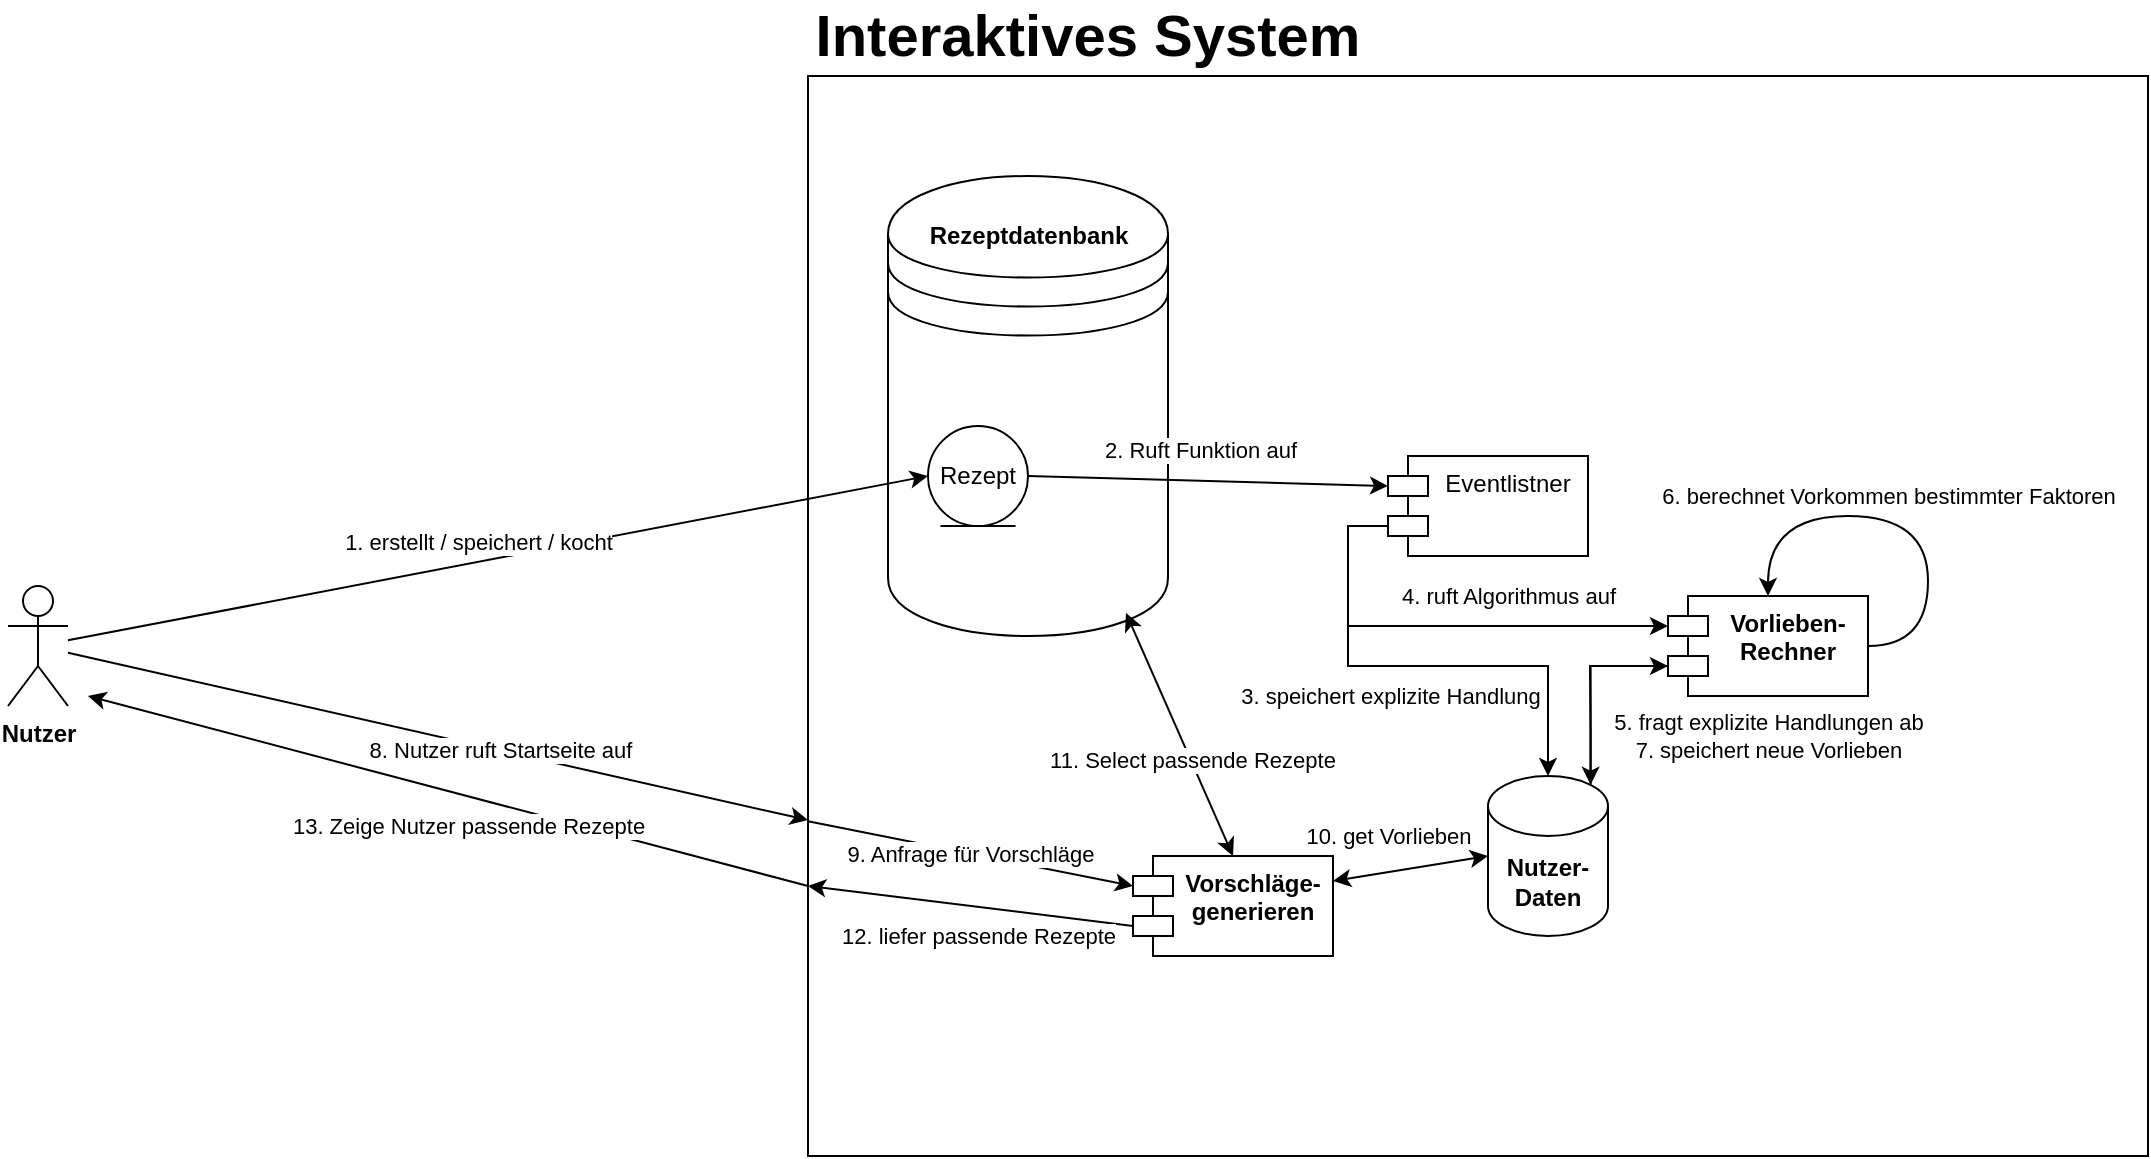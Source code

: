 <mxfile version="13.10.2" type="github">
  <diagram id="KzExXDa9j_CslRWxPjg3" name="Page-1">
    <mxGraphModel dx="2831" dy="1345" grid="1" gridSize="10" guides="1" tooltips="1" connect="1" arrows="1" fold="1" page="0" pageScale="1" pageWidth="827" pageHeight="1169" math="0" shadow="0">
      <root>
        <mxCell id="0" />
        <mxCell id="1" parent="0" />
        <mxCell id="IZYluF1lrNxQetc7Ovq5-36" style="edgeStyle=none;rounded=0;orthogonalLoop=1;jettySize=auto;html=1;exitX=0;exitY=0.75;exitDx=0;exitDy=0;startArrow=none;startFill=0;endArrow=classic;endFill=1;" edge="1" parent="1" source="IZYluF1lrNxQetc7Ovq5-25">
          <mxGeometry relative="1" as="geometry">
            <mxPoint x="-320" y="340" as="targetPoint" />
          </mxGeometry>
        </mxCell>
        <mxCell id="IZYluF1lrNxQetc7Ovq5-37" value="13. Zeige Nutzer passende Rezepte" style="edgeLabel;html=1;align=center;verticalAlign=middle;resizable=0;points=[];" vertex="1" connectable="0" parent="IZYluF1lrNxQetc7Ovq5-36">
          <mxGeometry x="-0.36" relative="1" as="geometry">
            <mxPoint x="-55.08" as="offset" />
          </mxGeometry>
        </mxCell>
        <mxCell id="IZYluF1lrNxQetc7Ovq5-25" value="" style="rounded=0;whiteSpace=wrap;html=1;" vertex="1" parent="1">
          <mxGeometry x="40" y="30" width="670" height="540" as="geometry" />
        </mxCell>
        <mxCell id="IZYluF1lrNxQetc7Ovq5-7" value="" style="shape=datastore;whiteSpace=wrap;html=1;" vertex="1" parent="1">
          <mxGeometry x="80" y="80" width="140" height="230" as="geometry" />
        </mxCell>
        <mxCell id="IZYluF1lrNxQetc7Ovq5-2" style="rounded=0;orthogonalLoop=1;jettySize=auto;html=1;entryX=0;entryY=0.5;entryDx=0;entryDy=0;" edge="1" parent="1" source="IZYluF1lrNxQetc7Ovq5-1" target="IZYluF1lrNxQetc7Ovq5-3">
          <mxGeometry relative="1" as="geometry">
            <mxPoint x="60" y="230" as="targetPoint" />
          </mxGeometry>
        </mxCell>
        <mxCell id="IZYluF1lrNxQetc7Ovq5-6" value="1. erstellt / speichert / kocht" style="edgeLabel;html=1;align=center;verticalAlign=middle;resizable=0;points=[];" vertex="1" connectable="0" parent="IZYluF1lrNxQetc7Ovq5-2">
          <mxGeometry x="-0.047" y="1" relative="1" as="geometry">
            <mxPoint y="-9" as="offset" />
          </mxGeometry>
        </mxCell>
        <mxCell id="IZYluF1lrNxQetc7Ovq5-1" value="Nutzer" style="shape=umlActor;verticalLabelPosition=bottom;verticalAlign=top;html=1;outlineConnect=0;fontStyle=1" vertex="1" parent="1">
          <mxGeometry x="-360" y="285" width="30" height="60" as="geometry" />
        </mxCell>
        <mxCell id="IZYluF1lrNxQetc7Ovq5-8" style="rounded=0;orthogonalLoop=1;jettySize=auto;html=1;exitX=1;exitY=0.5;exitDx=0;exitDy=0;entryX=0;entryY=0;entryDx=0;entryDy=15;entryPerimeter=0;" edge="1" parent="1" source="IZYluF1lrNxQetc7Ovq5-3" target="IZYluF1lrNxQetc7Ovq5-9">
          <mxGeometry relative="1" as="geometry">
            <mxPoint x="420" y="230.138" as="targetPoint" />
          </mxGeometry>
        </mxCell>
        <mxCell id="IZYluF1lrNxQetc7Ovq5-10" value="2. Ruft Funktion auf" style="edgeLabel;html=1;align=center;verticalAlign=middle;resizable=0;points=[];" vertex="1" connectable="0" parent="IZYluF1lrNxQetc7Ovq5-8">
          <mxGeometry x="-0.216" y="-1" relative="1" as="geometry">
            <mxPoint x="15.52" y="-16" as="offset" />
          </mxGeometry>
        </mxCell>
        <mxCell id="IZYluF1lrNxQetc7Ovq5-3" value="Rezept" style="ellipse;shape=umlEntity;whiteSpace=wrap;html=1;" vertex="1" parent="1">
          <mxGeometry x="100" y="205" width="50" height="50" as="geometry" />
        </mxCell>
        <mxCell id="IZYluF1lrNxQetc7Ovq5-11" style="edgeStyle=orthogonalEdgeStyle;rounded=0;orthogonalLoop=1;jettySize=auto;html=1;exitX=0;exitY=0;exitDx=0;exitDy=35;exitPerimeter=0;entryX=0.5;entryY=0;entryDx=0;entryDy=0;entryPerimeter=0;" edge="1" parent="1" source="IZYluF1lrNxQetc7Ovq5-9" target="IZYluF1lrNxQetc7Ovq5-13">
          <mxGeometry relative="1" as="geometry">
            <mxPoint x="400" y="320" as="targetPoint" />
          </mxGeometry>
        </mxCell>
        <mxCell id="IZYluF1lrNxQetc7Ovq5-15" style="edgeStyle=orthogonalEdgeStyle;rounded=0;orthogonalLoop=1;jettySize=auto;html=1;exitX=0;exitY=0;exitDx=0;exitDy=35;exitPerimeter=0;entryX=0;entryY=0;entryDx=0;entryDy=15;entryPerimeter=0;" edge="1" parent="1" source="IZYluF1lrNxQetc7Ovq5-9" target="IZYluF1lrNxQetc7Ovq5-14">
          <mxGeometry relative="1" as="geometry" />
        </mxCell>
        <mxCell id="IZYluF1lrNxQetc7Ovq5-18" value="3. speichert explizite Handlung" style="edgeLabel;html=1;align=center;verticalAlign=middle;resizable=0;points=[];" vertex="1" connectable="0" parent="IZYluF1lrNxQetc7Ovq5-15">
          <mxGeometry x="-0.289" y="1" relative="1" as="geometry">
            <mxPoint x="8.29" y="36" as="offset" />
          </mxGeometry>
        </mxCell>
        <mxCell id="IZYluF1lrNxQetc7Ovq5-19" value="4. ruft Algorithmus auf" style="edgeLabel;html=1;align=center;verticalAlign=middle;resizable=0;points=[];" vertex="1" connectable="0" parent="IZYluF1lrNxQetc7Ovq5-15">
          <mxGeometry x="0.17" y="1" relative="1" as="geometry">
            <mxPoint x="15.14" y="-14" as="offset" />
          </mxGeometry>
        </mxCell>
        <mxCell id="IZYluF1lrNxQetc7Ovq5-9" value="Eventlistner" style="shape=module;align=left;spacingLeft=20;align=center;verticalAlign=top;" vertex="1" parent="1">
          <mxGeometry x="330" y="220" width="100" height="50" as="geometry" />
        </mxCell>
        <mxCell id="IZYluF1lrNxQetc7Ovq5-12" value="Rezeptdatenbank" style="text;html=1;strokeColor=none;fillColor=none;align=center;verticalAlign=middle;whiteSpace=wrap;rounded=0;fontStyle=1" vertex="1" parent="1">
          <mxGeometry x="97.5" y="100" width="105" height="20" as="geometry" />
        </mxCell>
        <mxCell id="IZYluF1lrNxQetc7Ovq5-17" style="edgeStyle=orthogonalEdgeStyle;rounded=0;orthogonalLoop=1;jettySize=auto;html=1;exitX=0.855;exitY=0;exitDx=0;exitDy=4.35;exitPerimeter=0;entryX=0;entryY=0;entryDx=0;entryDy=35;entryPerimeter=0;" edge="1" parent="1" source="IZYluF1lrNxQetc7Ovq5-13" target="IZYluF1lrNxQetc7Ovq5-14">
          <mxGeometry relative="1" as="geometry">
            <Array as="points">
              <mxPoint x="431" y="360" />
              <mxPoint x="431" y="325" />
            </Array>
          </mxGeometry>
        </mxCell>
        <mxCell id="IZYluF1lrNxQetc7Ovq5-13" value="Nutzer-&lt;br&gt;Daten" style="shape=cylinder3;whiteSpace=wrap;html=1;boundedLbl=1;backgroundOutline=1;size=15;fontStyle=1" vertex="1" parent="1">
          <mxGeometry x="380" y="380" width="60" height="80" as="geometry" />
        </mxCell>
        <mxCell id="IZYluF1lrNxQetc7Ovq5-16" style="edgeStyle=orthogonalEdgeStyle;rounded=0;orthogonalLoop=1;jettySize=auto;html=1;exitX=0;exitY=0;exitDx=0;exitDy=35;exitPerimeter=0;entryX=0.855;entryY=0;entryDx=0;entryDy=4.35;entryPerimeter=0;" edge="1" parent="1" source="IZYluF1lrNxQetc7Ovq5-14" target="IZYluF1lrNxQetc7Ovq5-13">
          <mxGeometry relative="1" as="geometry">
            <mxPoint x="590" y="390" as="targetPoint" />
          </mxGeometry>
        </mxCell>
        <mxCell id="IZYluF1lrNxQetc7Ovq5-20" value="5. fragt explizite Handlungen ab&lt;br&gt;7. speichert neue Vorlieben" style="edgeLabel;html=1;align=center;verticalAlign=middle;resizable=0;points=[];" vertex="1" connectable="0" parent="IZYluF1lrNxQetc7Ovq5-16">
          <mxGeometry x="0.139" y="1" relative="1" as="geometry">
            <mxPoint x="87.69" y="17.69" as="offset" />
          </mxGeometry>
        </mxCell>
        <mxCell id="IZYluF1lrNxQetc7Ovq5-14" value="Vorlieben-&#xa;Rechner" style="shape=module;align=left;spacingLeft=20;align=center;verticalAlign=top;fontStyle=1" vertex="1" parent="1">
          <mxGeometry x="470" y="290" width="100" height="50" as="geometry" />
        </mxCell>
        <mxCell id="IZYluF1lrNxQetc7Ovq5-22" value="" style="curved=1;endArrow=classic;html=1;exitX=1;exitY=0.5;exitDx=0;exitDy=0;entryX=0.5;entryY=0;entryDx=0;entryDy=0;" edge="1" parent="1" source="IZYluF1lrNxQetc7Ovq5-14" target="IZYluF1lrNxQetc7Ovq5-14">
          <mxGeometry width="50" height="50" relative="1" as="geometry">
            <mxPoint x="630" y="320" as="sourcePoint" />
            <mxPoint x="680" y="270" as="targetPoint" />
            <Array as="points">
              <mxPoint x="600" y="315" />
              <mxPoint x="600" y="250" />
              <mxPoint x="520" y="250" />
            </Array>
          </mxGeometry>
        </mxCell>
        <mxCell id="IZYluF1lrNxQetc7Ovq5-23" value="6. berechnet Vorkommen bestimmter Faktoren" style="edgeLabel;html=1;align=center;verticalAlign=middle;resizable=0;points=[];" vertex="1" connectable="0" parent="IZYluF1lrNxQetc7Ovq5-22">
          <mxGeometry x="-0.293" y="1" relative="1" as="geometry">
            <mxPoint x="-19" y="-29" as="offset" />
          </mxGeometry>
        </mxCell>
        <mxCell id="IZYluF1lrNxQetc7Ovq5-24" value="" style="endArrow=classic;html=1;entryX=0;entryY=0.689;entryDx=0;entryDy=0;entryPerimeter=0;" edge="1" parent="1" source="IZYluF1lrNxQetc7Ovq5-1" target="IZYluF1lrNxQetc7Ovq5-25">
          <mxGeometry width="50" height="50" relative="1" as="geometry">
            <mxPoint x="-110" y="330" as="sourcePoint" />
            <mxPoint x="-30" y="290" as="targetPoint" />
          </mxGeometry>
        </mxCell>
        <mxCell id="IZYluF1lrNxQetc7Ovq5-26" value="8. Nutzer ruft Startseite auf" style="edgeLabel;html=1;align=center;verticalAlign=middle;resizable=0;points=[];" vertex="1" connectable="0" parent="IZYluF1lrNxQetc7Ovq5-24">
          <mxGeometry x="0.169" relative="1" as="geometry">
            <mxPoint as="offset" />
          </mxGeometry>
        </mxCell>
        <mxCell id="IZYluF1lrNxQetc7Ovq5-30" style="edgeStyle=none;rounded=0;orthogonalLoop=1;jettySize=auto;html=1;exitX=1;exitY=0.25;exitDx=0;exitDy=0;entryX=0;entryY=0.5;entryDx=0;entryDy=0;entryPerimeter=0;startArrow=classic;startFill=1;" edge="1" parent="1" source="IZYluF1lrNxQetc7Ovq5-28" target="IZYluF1lrNxQetc7Ovq5-13">
          <mxGeometry relative="1" as="geometry" />
        </mxCell>
        <mxCell id="IZYluF1lrNxQetc7Ovq5-31" value="10. get Vorlieben" style="edgeLabel;html=1;align=center;verticalAlign=middle;resizable=0;points=[];" vertex="1" connectable="0" parent="IZYluF1lrNxQetc7Ovq5-30">
          <mxGeometry x="-0.363" y="1" relative="1" as="geometry">
            <mxPoint x="2.84" y="-17.51" as="offset" />
          </mxGeometry>
        </mxCell>
        <mxCell id="IZYluF1lrNxQetc7Ovq5-32" style="edgeStyle=none;rounded=0;orthogonalLoop=1;jettySize=auto;html=1;exitX=0.5;exitY=0;exitDx=0;exitDy=0;entryX=0.85;entryY=0.95;entryDx=0;entryDy=0;entryPerimeter=0;startArrow=classic;startFill=1;" edge="1" parent="1" source="IZYluF1lrNxQetc7Ovq5-28" target="IZYluF1lrNxQetc7Ovq5-7">
          <mxGeometry relative="1" as="geometry" />
        </mxCell>
        <mxCell id="IZYluF1lrNxQetc7Ovq5-33" value="11. Select passende Rezepte" style="edgeLabel;html=1;align=center;verticalAlign=middle;resizable=0;points=[];" vertex="1" connectable="0" parent="IZYluF1lrNxQetc7Ovq5-32">
          <mxGeometry x="-0.209" relative="1" as="geometry">
            <mxPoint as="offset" />
          </mxGeometry>
        </mxCell>
        <mxCell id="IZYluF1lrNxQetc7Ovq5-34" style="edgeStyle=none;rounded=0;orthogonalLoop=1;jettySize=auto;html=1;exitX=0;exitY=0;exitDx=0;exitDy=35;exitPerimeter=0;entryX=0;entryY=0.75;entryDx=0;entryDy=0;startArrow=none;startFill=0;endArrow=classic;endFill=1;" edge="1" parent="1" source="IZYluF1lrNxQetc7Ovq5-28" target="IZYluF1lrNxQetc7Ovq5-25">
          <mxGeometry relative="1" as="geometry" />
        </mxCell>
        <mxCell id="IZYluF1lrNxQetc7Ovq5-35" value="12. liefer passende Rezepte" style="edgeLabel;html=1;align=center;verticalAlign=middle;resizable=0;points=[];" vertex="1" connectable="0" parent="IZYluF1lrNxQetc7Ovq5-34">
          <mxGeometry x="0.363" y="1" relative="1" as="geometry">
            <mxPoint x="33.22" y="17.62" as="offset" />
          </mxGeometry>
        </mxCell>
        <mxCell id="IZYluF1lrNxQetc7Ovq5-28" value="Vorschläge-&#xa;generieren" style="shape=module;align=left;spacingLeft=20;align=center;verticalAlign=top;fontStyle=1" vertex="1" parent="1">
          <mxGeometry x="202.5" y="420" width="100" height="50" as="geometry" />
        </mxCell>
        <mxCell id="IZYluF1lrNxQetc7Ovq5-29" value="9. Anfrage für Vorschläge" style="endArrow=classic;html=1;exitX=0;exitY=0.69;exitDx=0;exitDy=0;exitPerimeter=0;entryX=0;entryY=0;entryDx=0;entryDy=15;entryPerimeter=0;" edge="1" parent="1" source="IZYluF1lrNxQetc7Ovq5-25" target="IZYluF1lrNxQetc7Ovq5-28">
          <mxGeometry width="50" height="50" relative="1" as="geometry">
            <mxPoint x="60" y="510" as="sourcePoint" />
            <mxPoint x="110" y="460" as="targetPoint" />
          </mxGeometry>
        </mxCell>
        <mxCell id="IZYluF1lrNxQetc7Ovq5-38" value="&lt;b&gt;&lt;font style=&quot;font-size: 29px&quot;&gt;Interaktives System&lt;/font&gt;&lt;/b&gt;" style="text;html=1;strokeColor=none;fillColor=none;align=center;verticalAlign=middle;whiteSpace=wrap;rounded=0;" vertex="1" parent="1">
          <mxGeometry x="40" width="280" height="20" as="geometry" />
        </mxCell>
      </root>
    </mxGraphModel>
  </diagram>
</mxfile>
